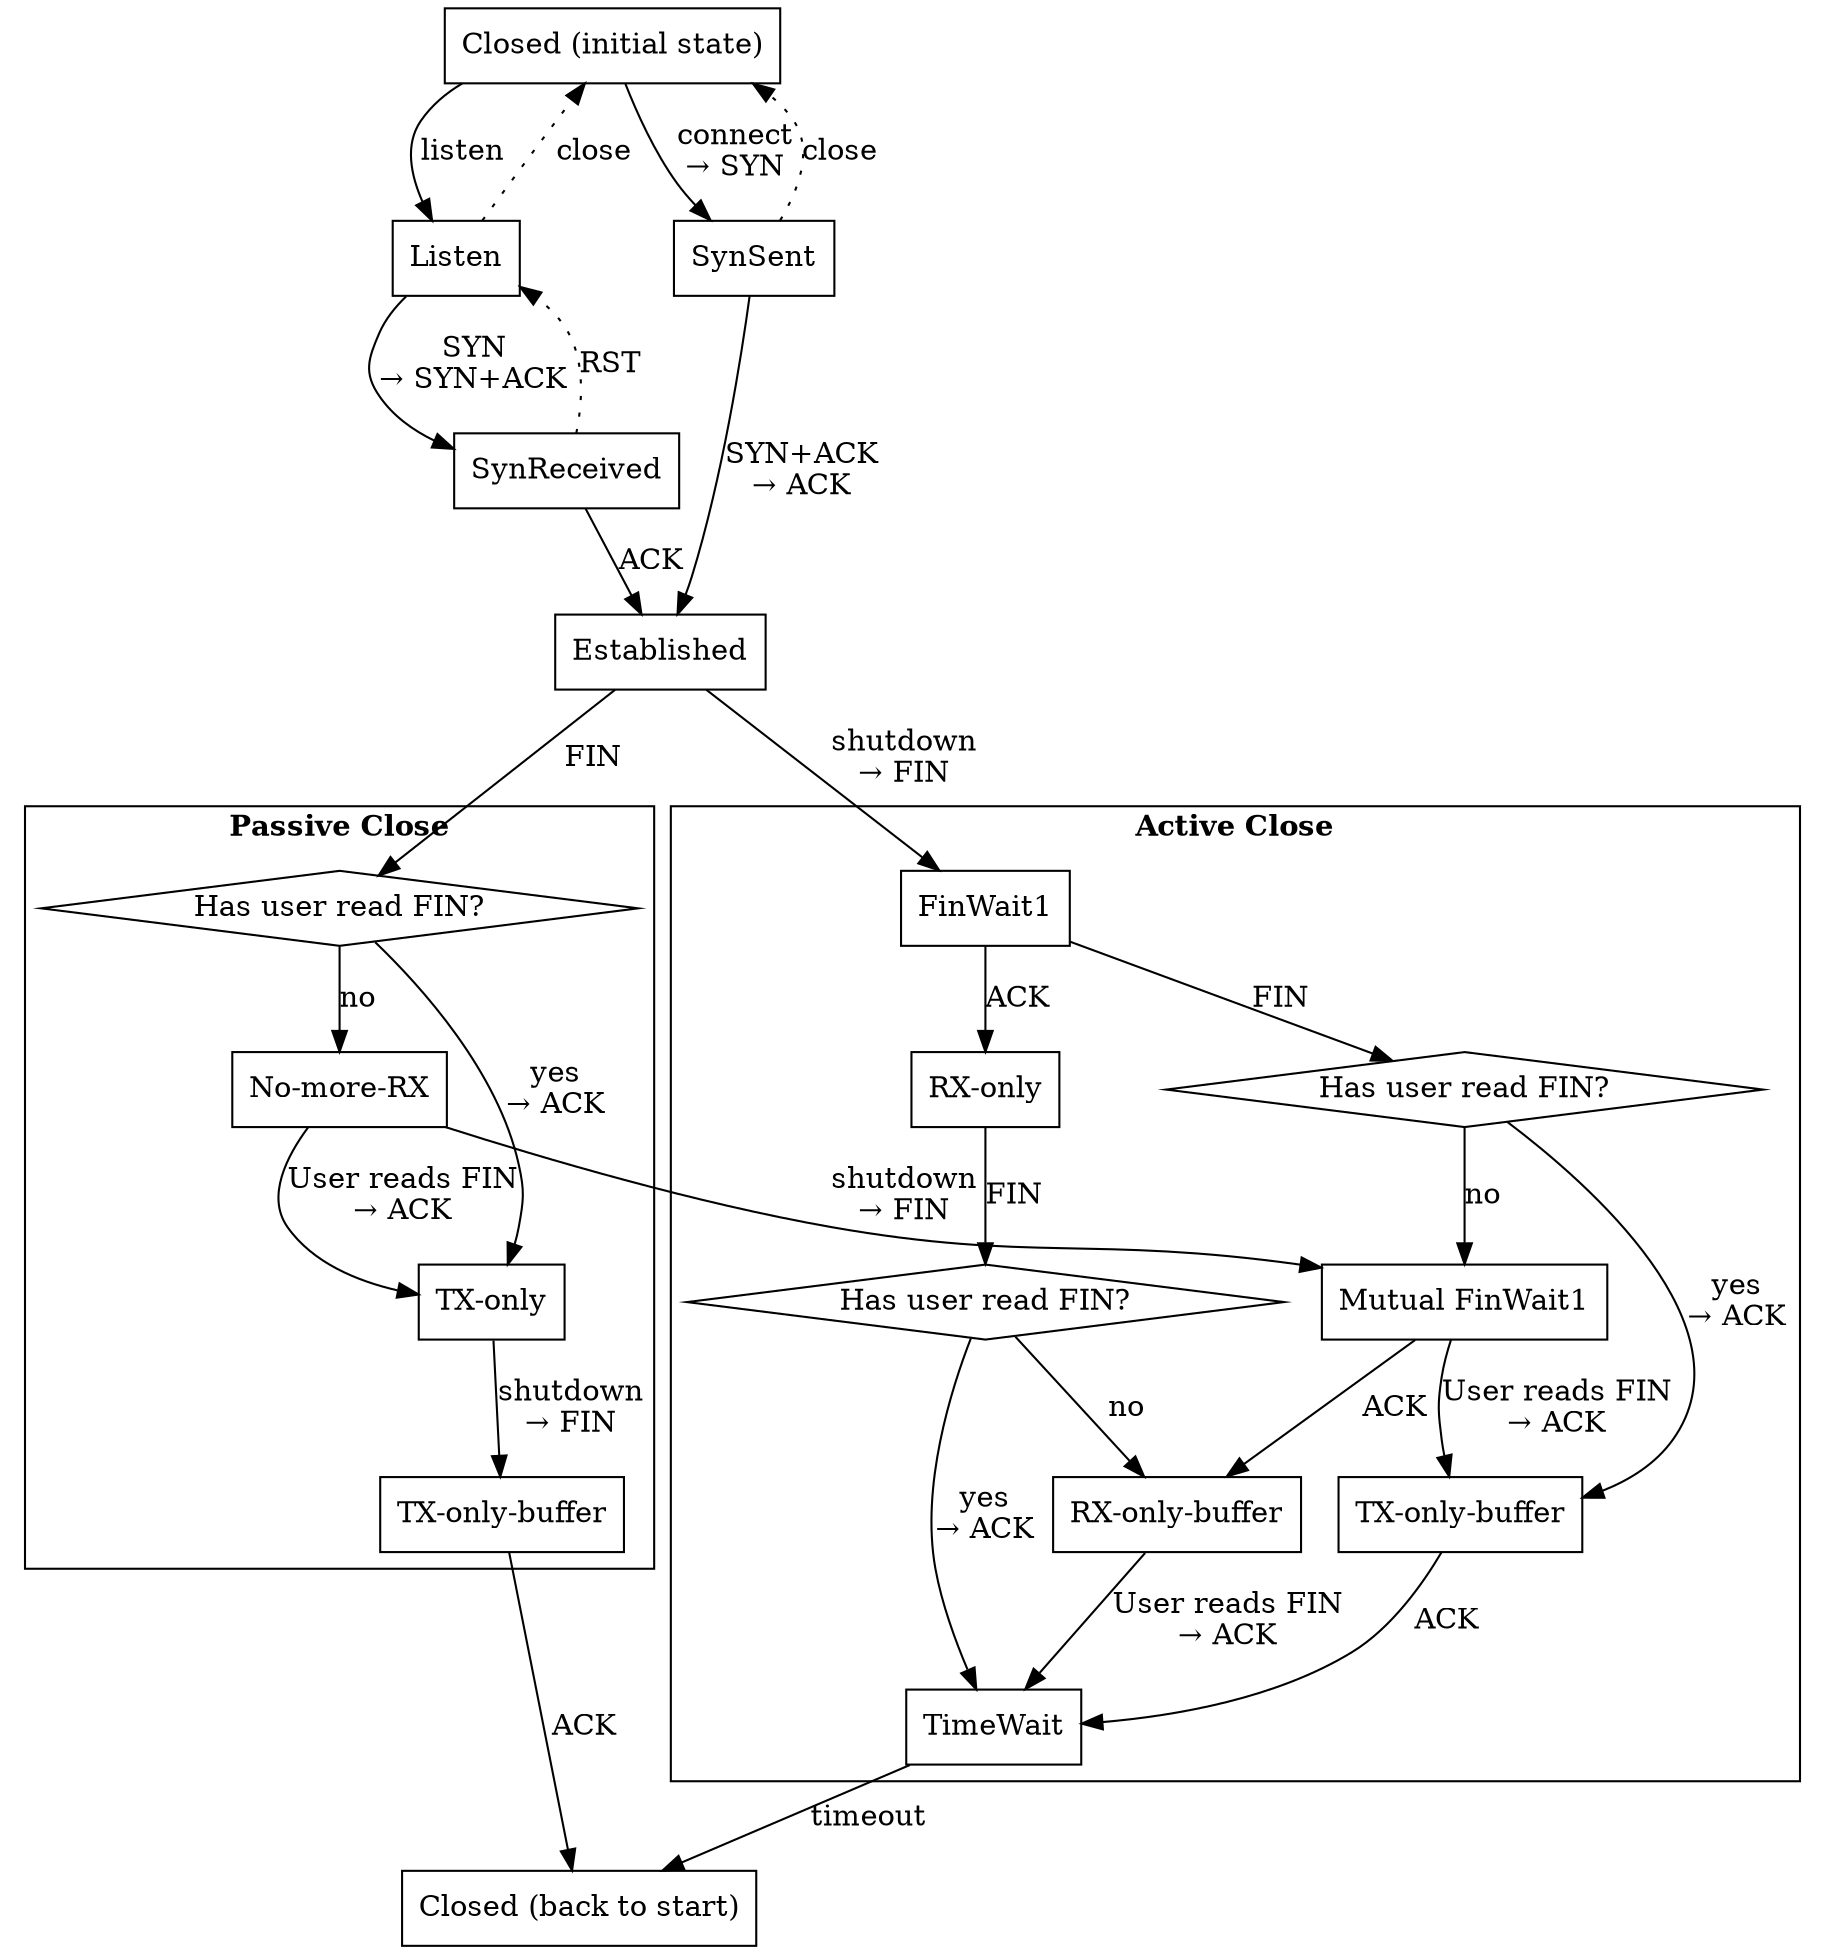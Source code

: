 // dot -Tsvg -o images/state.svg state.dot

digraph A {
    node [shape=rect];

    Closed [label="Closed (initial state)"]

    Closed -> Listen [label="listen"]
    Closed -> SynSent [label="connect\n&rarr; SYN"]

    Listen -> SynReceived [label="SYN\n&rarr; SYN+ACK"]
    Listen -> Closed [label="close", style=dotted]
    SynReceived -> Listen [label="RST", style=dotted]
    SynReceived -> Established [label="ACK"]

    SynSent -> Established [label="SYN+ACK\n&rarr; ACK"]
    SynSent -> Closed [label="close", style=dotted]

    // s{0,1,2} = our FIN no/send/ack?
    // f{0,1,2} = their FIN no/send/ack?
    // w{?} = variant enters timewait
    //
    // s0f0 = Established

	subgraph cluster_pc {
		label = < <b>Passive Close</b> >;

        s0f1 [label="No-more-RX"]
        s0f2 [label="TX-only"]
        s1f2 [label="TX-only-buffer"]
        pLastRead [shape=diamond, label="Has user read FIN?"]
    }

    subgraph cluster_ac {
		label = < <b>Active Close</b> >;

        s1f0w [label="FinWait1"]
        s1f1w [label="Mutual FinWait1"]
        s1f2w [label="TX-only-buffer"]
        s2f0w [label="RX-only"]
        s2f1w [label="RX-only-buffer"]
        s2f2w [label="TimeWait"]

        aLastRead1 [shape=diamond, label="Has user read FIN?"]
        aLastRead2 [shape=diamond, label="Has user read FIN?"]
	}

    s2f2 [label="Closed (back to start)"]

    Established -> s1f0w [label="shutdown\n&rarr; FIN"]


    Established -> pLastRead [label="FIN"]
    pLastRead -> s0f1 [label="no"]
    pLastRead -> s0f2 [label="yes\n&rarr; ACK"]

    s1f0w -> aLastRead1 [label="FIN"]
    aLastRead1 -> s1f1w [label="no"]
    aLastRead1 -> s1f2w [label="yes\n&rarr; ACK"]

    s2f0w -> aLastRead2 [label="FIN"]
    aLastRead2 -> s2f1w [label="no"]
    aLastRead2 -> s2f2w [label="yes\n&rarr; ACK"]

    s0f1 -> s0f2 [label="User reads FIN\n&rarr; ACK"]
    s1f1w -> s1f2w [label="User reads FIN\n&rarr; ACK"]
    s2f1w -> s2f2w [label="User reads FIN\n&rarr; ACK"]

    s1f2 -> s2f2 [label="ACK"]
    s1f0w -> s2f0w [label="ACK"]
    s1f1w -> s2f1w [label="ACK"]
    s1f2w -> s2f2w [label="ACK"]

    s0f1 -> s1f1w [label="shutdown\n&rarr; FIN"]
    s0f2 -> s1f2 [label="shutdown\n&rarr; FIN"]

    s2f2w -> s2f2 [label="timeout"]
}